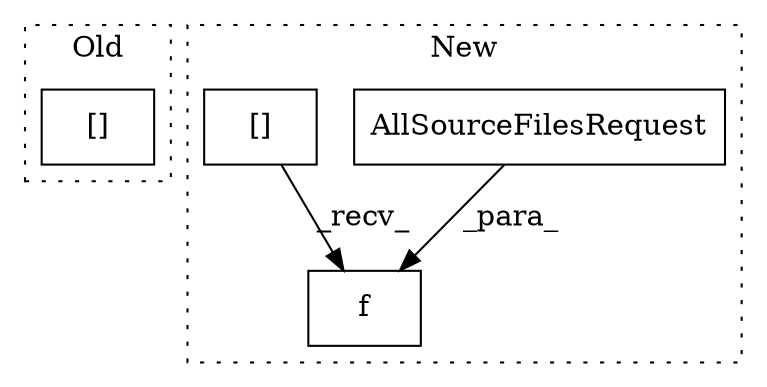 digraph G {
subgraph cluster0 {
1 [label="[]" a="2" s="1354,1395" l="40,1" shape="box"];
label = "Old";
style="dotted";
}
subgraph cluster1 {
2 [label="AllSourceFilesRequest" a="32" s="1624,1801" l="31,-3" shape="box"];
3 [label="f" a="32" s="1622,1798" l="2,1" shape="box"];
4 [label="[]" a="2" s="1605,1620" l="4,1" shape="box"];
label = "New";
style="dotted";
}
2 -> 3 [label="_para_"];
4 -> 3 [label="_recv_"];
}